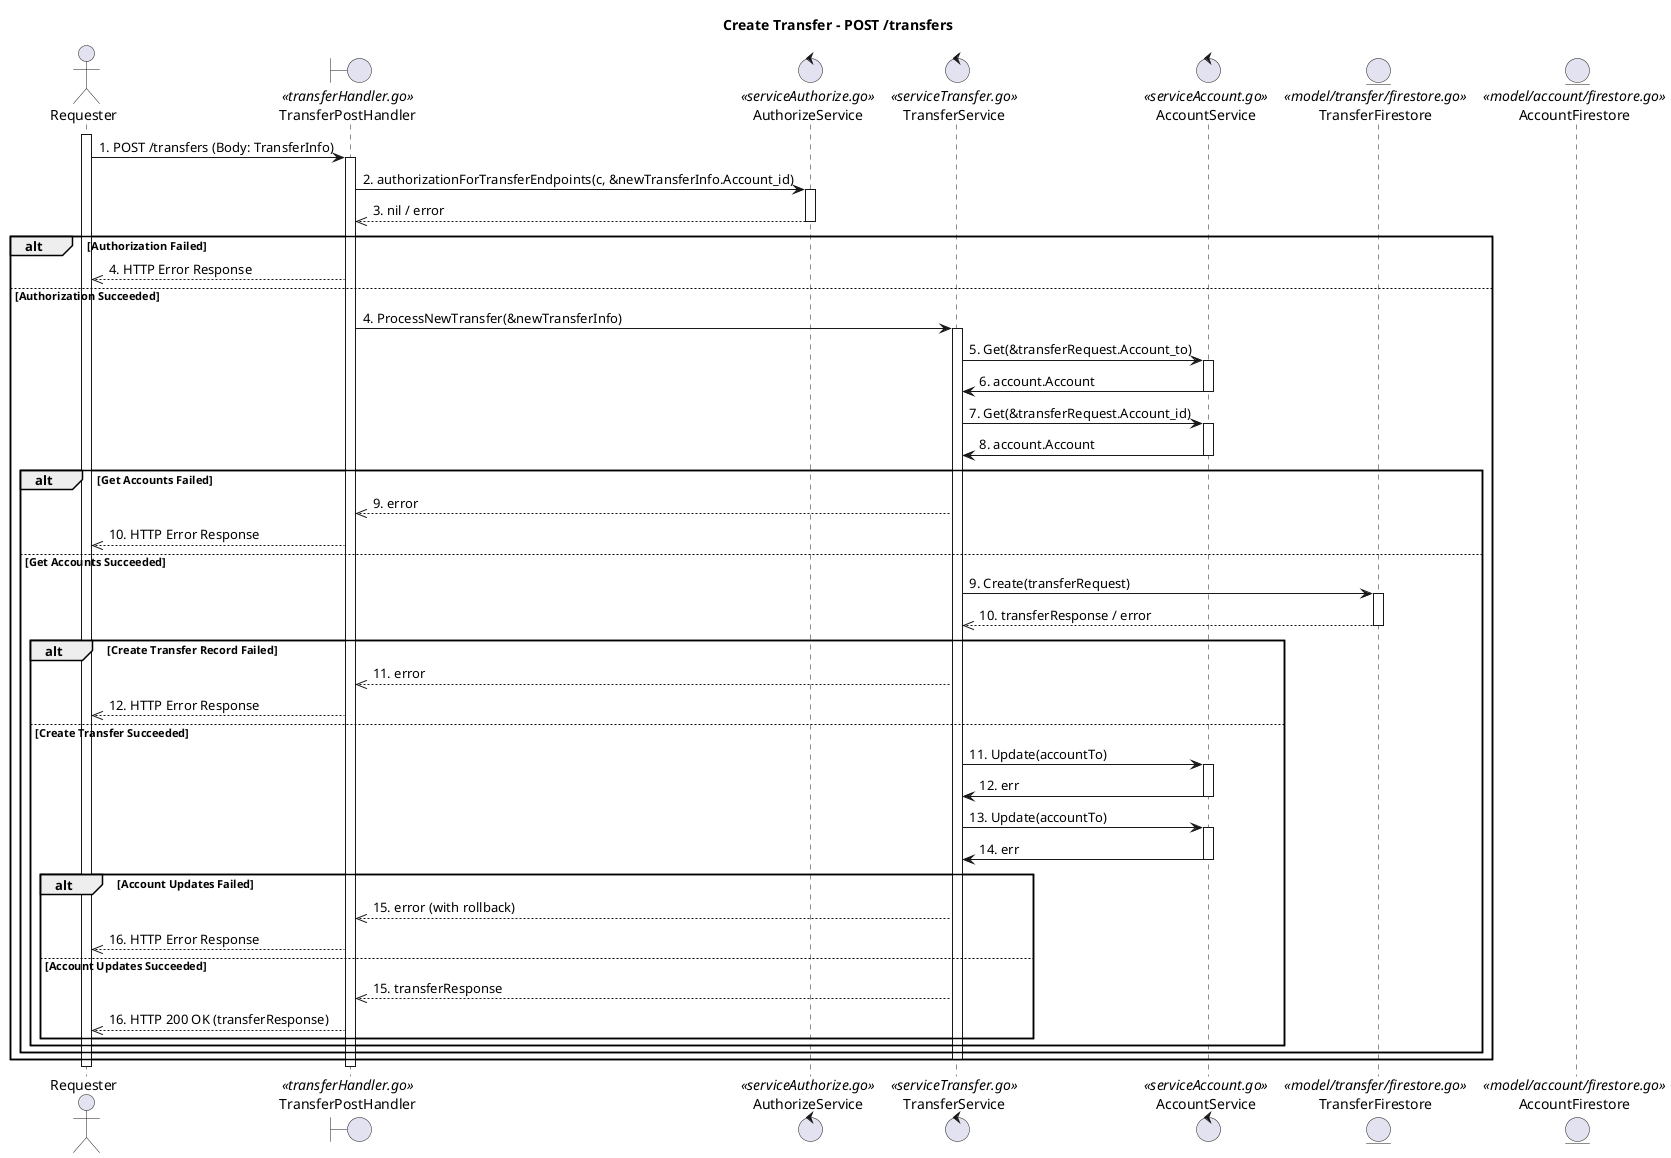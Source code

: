 @startuml
title Create Transfer - POST /transfers

actor Requester
boundary TransferPostHandler <<transferHandler.go>>
control AuthorizeService <<serviceAuthorize.go>>
control TransferService <<serviceTransfer.go>>
control AccountService <<serviceAccount.go>>
entity TransferFirestore <<model/transfer/firestore.go>>
entity AccountFirestore <<model/account/firestore.go>>

activate Requester
Requester -> TransferPostHandler : 1. POST /transfers (Body: TransferInfo)
activate TransferPostHandler

TransferPostHandler -> AuthorizeService : 2. authorizationForTransferEndpoints(c, &newTransferInfo.Account_id)
activate AuthorizeService
' ... authorization logic for "from" account ...
AuthorizeService -->> TransferPostHandler : 3. nil / error
deactivate AuthorizeService

alt Authorization Failed
    TransferPostHandler -->> Requester : 4. HTTP Error Response
else Authorization Succeeded
    TransferPostHandler -> TransferService : 4. ProcessNewTransfer(&newTransferInfo)
    activate TransferService
    
    TransferService -> AccountService : 5. Get(&transferRequest.Account_to)
    activate AccountService
    
    AccountService -> TransferService : 6. account.Account
    deactivate AccountService
    ' ... get account_to ...
    TransferService -> AccountService : 7. Get(&transferRequest.Account_id)
    activate AccountService
    
    AccountService -> TransferService : 8. account.Account
    deactivate AccountService
    ' ... get account_from ...

    alt Get Accounts Failed
        TransferService -->> TransferPostHandler : 9. error
        TransferPostHandler -->> Requester : 10. HTTP Error Response
    else Get Accounts Succeeded
        TransferService -> TransferFirestore : 9. Create(transferRequest)
        activate TransferFirestore
        TransferFirestore -->> TransferService : 10. transferResponse / error
        deactivate TransferFirestore
        
        alt Create Transfer Record Failed
            TransferService -->> TransferPostHandler : 11. error
            TransferPostHandler -->> Requester : 12. HTTP Error Response
        else Create Transfer Succeeded
            TransferService -> AccountService : 11. Update(accountTo)
            activate AccountService
            
            AccountService -> TransferService : 12. err
            deactivate AccountService
            
            TransferService -> AccountService : 13. Update(accountTo)
            activate AccountService
            
            AccountService -> TransferService : 14. err
            deactivate AccountService
            ' Includes rollback logic for both account updates
            
            alt Account Updates Failed
                TransferService -->> TransferPostHandler : 15. error (with rollback)
                TransferPostHandler -->> Requester : 16. HTTP Error Response
            else Account Updates Succeeded
                TransferService -->> TransferPostHandler : 15. transferResponse
                TransferPostHandler -->> Requester : 16. HTTP 200 OK (transferResponse)
            end
        end
    end
    deactivate TransferService
end
deactivate TransferPostHandler
deactivate Requester
@enduml
